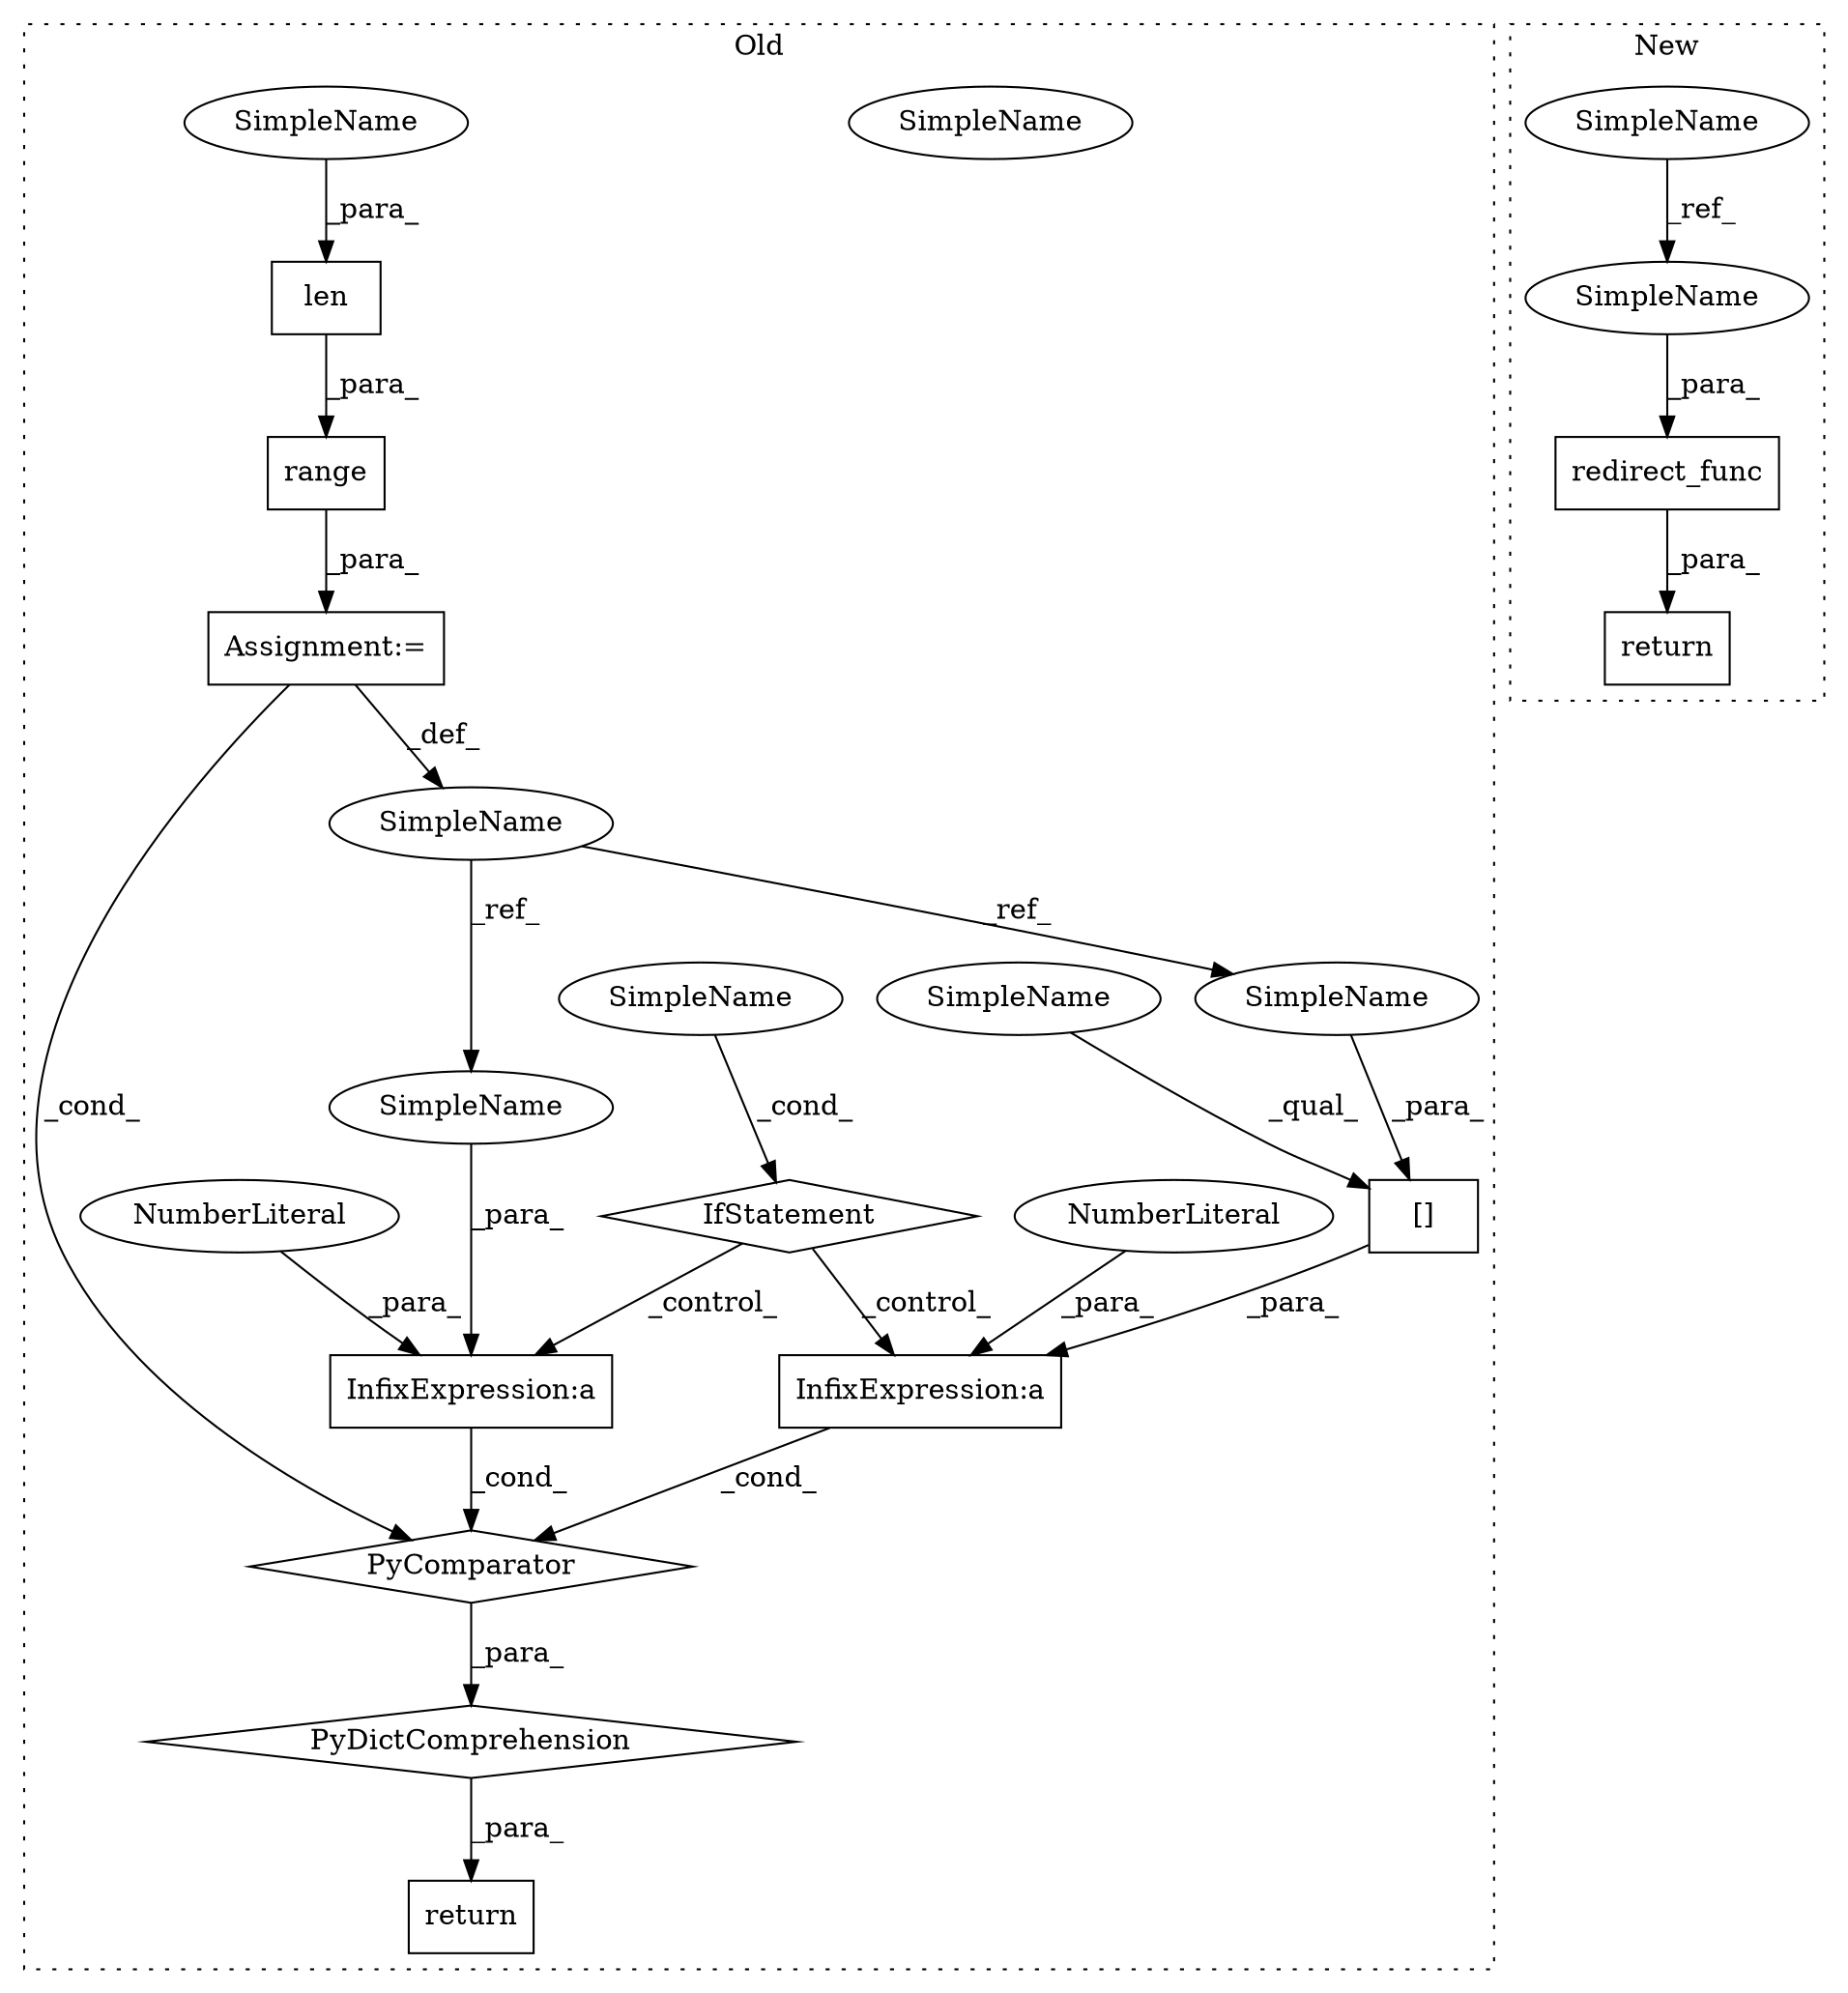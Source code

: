 digraph G {
subgraph cluster0 {
1 [label="len" a="32" s="5019,5024" l="4,1" shape="box"];
3 [label="InfixExpression:a" a="27" s="4940" l="3" shape="box"];
4 [label="InfixExpression:a" a="27" s="4928" l="3" shape="box"];
5 [label="PyComparator" a="113" s="5006" l="29" shape="diamond"];
7 [label="[]" a="2" s="4943,4946" l="2,1" shape="box"];
8 [label="NumberLiteral" a="34" s="4931" l="1" shape="ellipse"];
9 [label="NumberLiteral" a="34" s="4939" l="1" shape="ellipse"];
10 [label="IfStatement" a="25" s="5006" l="29" shape="diamond"];
11 [label="range" a="32" s="5013,5025" l="6,1" shape="box"];
12 [label="SimpleName" a="42" s="5009" l="1" shape="ellipse"];
13 [label="SimpleName" a="42" s="5030" l="5" shape="ellipse"];
14 [label="Assignment:=" a="7" s="5006" l="29" shape="box"];
15 [label="PyDictComprehension" a="110" s="4926" l="117" shape="diamond"];
16 [label="return" a="41" s="4908" l="18" shape="box"];
18 [label="SimpleName" a="42" s="5030" l="5" shape="ellipse"];
19 [label="SimpleName" a="42" s="4927" l="1" shape="ellipse"];
20 [label="SimpleName" a="42" s="4945" l="1" shape="ellipse"];
22 [label="SimpleName" a="42" s="5023" l="1" shape="ellipse"];
23 [label="SimpleName" a="42" s="4943" l="1" shape="ellipse"];
label = "Old";
style="dotted";
}
subgraph cluster1 {
2 [label="redirect_func" a="32" s="3423,3438" l="14,1" shape="box"];
6 [label="SimpleName" a="42" s="3217" l="1" shape="ellipse"];
17 [label="return" a="41" s="3416" l="7" shape="box"];
21 [label="SimpleName" a="42" s="3437" l="1" shape="ellipse"];
label = "New";
style="dotted";
}
1 -> 11 [label="_para_"];
2 -> 17 [label="_para_"];
3 -> 5 [label="_cond_"];
4 -> 5 [label="_cond_"];
5 -> 15 [label="_para_"];
6 -> 21 [label="_ref_"];
7 -> 3 [label="_para_"];
8 -> 4 [label="_para_"];
9 -> 3 [label="_para_"];
10 -> 4 [label="_control_"];
10 -> 3 [label="_control_"];
11 -> 14 [label="_para_"];
12 -> 19 [label="_ref_"];
12 -> 20 [label="_ref_"];
14 -> 12 [label="_def_"];
14 -> 5 [label="_cond_"];
15 -> 16 [label="_para_"];
18 -> 10 [label="_cond_"];
19 -> 4 [label="_para_"];
20 -> 7 [label="_para_"];
21 -> 2 [label="_para_"];
22 -> 1 [label="_para_"];
23 -> 7 [label="_qual_"];
}